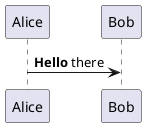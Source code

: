 @startuml

!function bold($text)
    !return "<b>"+ $text +"</b>"
!endfunction
Alice -> Bob : %call_user_func("bold", "Hello") there

@enduml